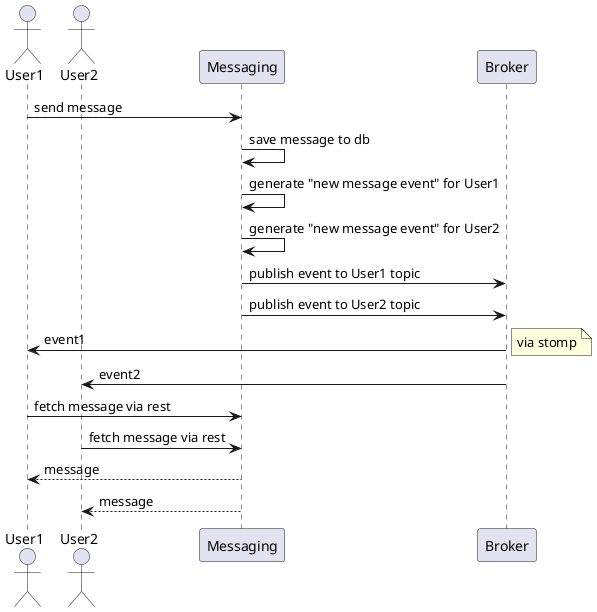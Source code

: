 @startuml

actor User1
actor User2

User1 -> Messaging : send message
Messaging -> Messaging: save message to db
Messaging -> Messaging: generate "new message event" for User1
Messaging -> Messaging: generate "new message event" for User2
Messaging -> Broker: publish event to User1 topic
Messaging -> Broker: publish event to User2 topic
Broker -> User1: event1
note right: via stomp
Broker -> User2: event2
User1 -> Messaging: fetch message via rest
User2 -> Messaging: fetch message via rest
Messaging --> User1: message
Messaging --> User2: message



@enduml